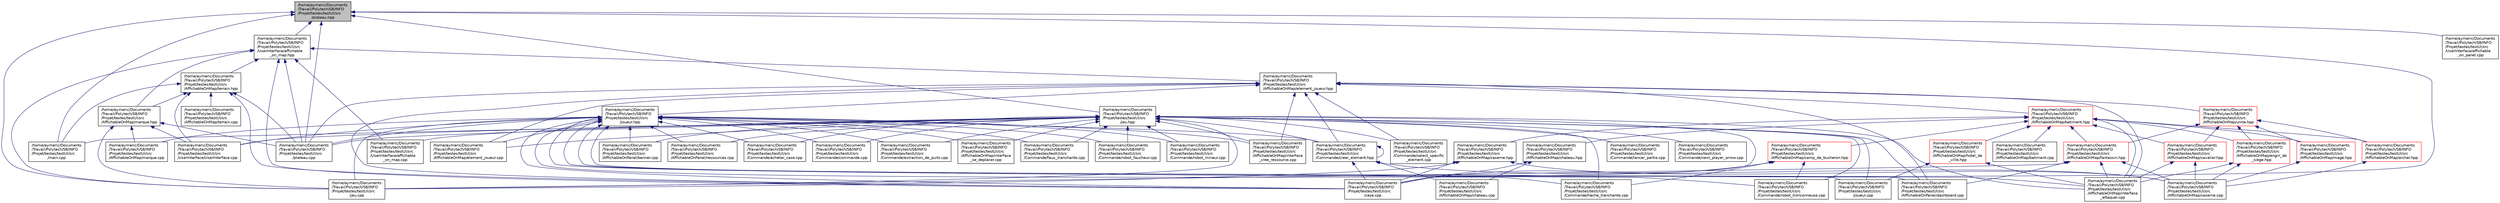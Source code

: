 digraph "/home/aymeric/Documents/Travail/Polytech/S8/INFO/Projet/testes/testUI/src/plateau.hpp"
{
 // LATEX_PDF_SIZE
  edge [fontname="Helvetica",fontsize="10",labelfontname="Helvetica",labelfontsize="10"];
  node [fontname="Helvetica",fontsize="10",shape=record];
  Node1 [label="/home/aymeric/Documents\l/Travail/Polytech/S8/INFO\l/Projet/testes/testUI/src\l/plateau.hpp",height=0.2,width=0.4,color="black", fillcolor="grey75", style="filled", fontcolor="black",tooltip=" "];
  Node1 -> Node2 [dir="back",color="midnightblue",fontsize="10",style="solid",fontname="Helvetica"];
  Node2 [label="/home/aymeric/Documents\l/Travail/Polytech/S8/INFO\l/Projet/testes/testUI/src\l/case.cpp",height=0.2,width=0.4,color="black", fillcolor="white", style="filled",URL="$case_8cpp.html",tooltip=" "];
  Node1 -> Node3 [dir="back",color="midnightblue",fontsize="10",style="solid",fontname="Helvetica"];
  Node3 [label="/home/aymeric/Documents\l/Travail/Polytech/S8/INFO\l/Projet/testes/testUI/src\l/jeu.cpp",height=0.2,width=0.4,color="black", fillcolor="white", style="filled",URL="$jeu_8cpp.html",tooltip=" "];
  Node1 -> Node4 [dir="back",color="midnightblue",fontsize="10",style="solid",fontname="Helvetica"];
  Node4 [label="/home/aymeric/Documents\l/Travail/Polytech/S8/INFO\l/Projet/testes/testUI/src\l/jeu.hpp",height=0.2,width=0.4,color="black", fillcolor="white", style="filled",URL="$jeu_8hpp.html",tooltip=" "];
  Node4 -> Node5 [dir="back",color="midnightblue",fontsize="10",style="solid",fontname="Helvetica"];
  Node5 [label="/home/aymeric/Documents\l/Travail/Polytech/S8/INFO\l/Projet/testes/testUI/src\l/AffichableOnMap/element_joueur.cpp",height=0.2,width=0.4,color="black", fillcolor="white", style="filled",URL="$element__joueur_8cpp.html",tooltip=" "];
  Node4 -> Node6 [dir="back",color="midnightblue",fontsize="10",style="solid",fontname="Helvetica"];
  Node6 [label="/home/aymeric/Documents\l/Travail/Polytech/S8/INFO\l/Projet/testes/testUI/src\l/AffichableOnMap/interface\l_attaquer.cpp",height=0.2,width=0.4,color="black", fillcolor="white", style="filled",URL="$interface__attaquer_8cpp.html",tooltip=" "];
  Node4 -> Node7 [dir="back",color="midnightblue",fontsize="10",style="solid",fontname="Helvetica"];
  Node7 [label="/home/aymeric/Documents\l/Travail/Polytech/S8/INFO\l/Projet/testes/testUI/src\l/AffichableOnMap/interface\l_cree_ressource.cpp",height=0.2,width=0.4,color="black", fillcolor="white", style="filled",URL="$interface__cree__ressource_8cpp.html",tooltip=" "];
  Node4 -> Node8 [dir="back",color="midnightblue",fontsize="10",style="solid",fontname="Helvetica"];
  Node8 [label="/home/aymeric/Documents\l/Travail/Polytech/S8/INFO\l/Projet/testes/testUI/src\l/AffichableOnMap/interface\l_se_deplacer.cpp",height=0.2,width=0.4,color="black", fillcolor="white", style="filled",URL="$interface__se__deplacer_8cpp.html",tooltip=" "];
  Node4 -> Node9 [dir="back",color="midnightblue",fontsize="10",style="solid",fontname="Helvetica"];
  Node9 [label="/home/aymeric/Documents\l/Travail/Polytech/S8/INFO\l/Projet/testes/testUI/src\l/AffichableOnPanel/banner.cpp",height=0.2,width=0.4,color="black", fillcolor="white", style="filled",URL="$banner_8cpp.html",tooltip=" "];
  Node4 -> Node10 [dir="back",color="midnightblue",fontsize="10",style="solid",fontname="Helvetica"];
  Node10 [label="/home/aymeric/Documents\l/Travail/Polytech/S8/INFO\l/Projet/testes/testUI/src\l/AffichableOnPanel/dashboard.cpp",height=0.2,width=0.4,color="black", fillcolor="white", style="filled",URL="$dashboard_8cpp.html",tooltip=" "];
  Node4 -> Node11 [dir="back",color="midnightblue",fontsize="10",style="solid",fontname="Helvetica"];
  Node11 [label="/home/aymeric/Documents\l/Travail/Polytech/S8/INFO\l/Projet/testes/testUI/src\l/AffichableOnPanel/ressources.cpp",height=0.2,width=0.4,color="black", fillcolor="white", style="filled",URL="$ressources_8cpp.html",tooltip=" "];
  Node4 -> Node2 [dir="back",color="midnightblue",fontsize="10",style="solid",fontname="Helvetica"];
  Node4 -> Node12 [dir="back",color="midnightblue",fontsize="10",style="solid",fontname="Helvetica"];
  Node12 [label="/home/aymeric/Documents\l/Travail/Polytech/S8/INFO\l/Projet/testes/testUI/src\l/Commande/acheter_case.cpp",height=0.2,width=0.4,color="black", fillcolor="white", style="filled",URL="$acheter__case_8cpp.html",tooltip=" "];
  Node4 -> Node13 [dir="back",color="midnightblue",fontsize="10",style="solid",fontname="Helvetica"];
  Node13 [label="/home/aymeric/Documents\l/Travail/Polytech/S8/INFO\l/Projet/testes/testUI/src\l/Commande/commande.cpp",height=0.2,width=0.4,color="black", fillcolor="white", style="filled",URL="$commande_8cpp.html",tooltip=" "];
  Node4 -> Node14 [dir="back",color="midnightblue",fontsize="10",style="solid",fontname="Helvetica"];
  Node14 [label="/home/aymeric/Documents\l/Travail/Polytech/S8/INFO\l/Projet/testes/testUI/src\l/Commande/creer_element.hpp",height=0.2,width=0.4,color="black", fillcolor="white", style="filled",URL="$creer__element_8hpp.html",tooltip=" "];
  Node14 -> Node15 [dir="back",color="midnightblue",fontsize="10",style="solid",fontname="Helvetica"];
  Node15 [label="/home/aymeric/Documents\l/Travail/Polytech/S8/INFO\l/Projet/testes/testUI/src\l/AffichableOnMap/caserne.cpp",height=0.2,width=0.4,color="black", fillcolor="white", style="filled",URL="$caserne_8cpp.html",tooltip=" "];
  Node14 -> Node16 [dir="back",color="midnightblue",fontsize="10",style="solid",fontname="Helvetica"];
  Node16 [label="/home/aymeric/Documents\l/Travail/Polytech/S8/INFO\l/Projet/testes/testUI/src\l/AffichableOnMap/chateau.cpp",height=0.2,width=0.4,color="black", fillcolor="white", style="filled",URL="$chateau_8cpp.html",tooltip=" "];
  Node14 -> Node2 [dir="back",color="midnightblue",fontsize="10",style="solid",fontname="Helvetica"];
  Node14 -> Node14 [dir="back",color="midnightblue",fontsize="10",style="solid",fontname="Helvetica"];
  Node4 -> Node17 [dir="back",color="midnightblue",fontsize="10",style="solid",fontname="Helvetica"];
  Node17 [label="/home/aymeric/Documents\l/Travail/Polytech/S8/INFO\l/Projet/testes/testUI/src\l/Commande/extraction_de_puits.cpp",height=0.2,width=0.4,color="black", fillcolor="white", style="filled",URL="$extraction__de__puits_8cpp.html",tooltip=" "];
  Node4 -> Node18 [dir="back",color="midnightblue",fontsize="10",style="solid",fontname="Helvetica"];
  Node18 [label="/home/aymeric/Documents\l/Travail/Polytech/S8/INFO\l/Projet/testes/testUI/src\l/Commande/faux_tranchante.cpp",height=0.2,width=0.4,color="black", fillcolor="white", style="filled",URL="$faux__tranchante_8cpp.html",tooltip=" "];
  Node4 -> Node19 [dir="back",color="midnightblue",fontsize="10",style="solid",fontname="Helvetica"];
  Node19 [label="/home/aymeric/Documents\l/Travail/Polytech/S8/INFO\l/Projet/testes/testUI/src\l/Commande/hache_tranchante.cpp",height=0.2,width=0.4,color="black", fillcolor="white", style="filled",URL="$hache__tranchante_8cpp.html",tooltip=" "];
  Node4 -> Node20 [dir="back",color="midnightblue",fontsize="10",style="solid",fontname="Helvetica"];
  Node20 [label="/home/aymeric/Documents\l/Travail/Polytech/S8/INFO\l/Projet/testes/testUI/src\l/Commande/lancer_partie.cpp",height=0.2,width=0.4,color="black", fillcolor="white", style="filled",URL="$lancer__partie_8cpp.html",tooltip=" "];
  Node4 -> Node21 [dir="back",color="midnightblue",fontsize="10",style="solid",fontname="Helvetica"];
  Node21 [label="/home/aymeric/Documents\l/Travail/Polytech/S8/INFO\l/Projet/testes/testUI/src\l/Commande/next_player_arrow.cpp",height=0.2,width=0.4,color="black", fillcolor="white", style="filled",URL="$next__player__arrow_8cpp.html",tooltip=" "];
  Node4 -> Node22 [dir="back",color="midnightblue",fontsize="10",style="solid",fontname="Helvetica"];
  Node22 [label="/home/aymeric/Documents\l/Travail/Polytech/S8/INFO\l/Projet/testes/testUI/src\l/Commande/robot_faucheur.cpp",height=0.2,width=0.4,color="black", fillcolor="white", style="filled",URL="$robot__faucheur_8cpp.html",tooltip=" "];
  Node4 -> Node23 [dir="back",color="midnightblue",fontsize="10",style="solid",fontname="Helvetica"];
  Node23 [label="/home/aymeric/Documents\l/Travail/Polytech/S8/INFO\l/Projet/testes/testUI/src\l/Commande/robot_mineur.cpp",height=0.2,width=0.4,color="black", fillcolor="white", style="filled",URL="$robot__mineur_8cpp.html",tooltip=" "];
  Node4 -> Node24 [dir="back",color="midnightblue",fontsize="10",style="solid",fontname="Helvetica"];
  Node24 [label="/home/aymeric/Documents\l/Travail/Polytech/S8/INFO\l/Projet/testes/testUI/src\l/Commande/robot_tronconneuse.cpp",height=0.2,width=0.4,color="black", fillcolor="white", style="filled",URL="$robot__tronconneuse_8cpp.html",tooltip=" "];
  Node4 -> Node25 [dir="back",color="midnightblue",fontsize="10",style="solid",fontname="Helvetica"];
  Node25 [label="/home/aymeric/Documents\l/Travail/Polytech/S8/INFO\l/Projet/testes/testUI/src\l/Commande/select_specific\l_element.cpp",height=0.2,width=0.4,color="black", fillcolor="white", style="filled",URL="$select__specific__element_8cpp.html",tooltip=" "];
  Node4 -> Node3 [dir="back",color="midnightblue",fontsize="10",style="solid",fontname="Helvetica"];
  Node4 -> Node26 [dir="back",color="midnightblue",fontsize="10",style="solid",fontname="Helvetica"];
  Node26 [label="/home/aymeric/Documents\l/Travail/Polytech/S8/INFO\l/Projet/testes/testUI/src\l/joueur.cpp",height=0.2,width=0.4,color="black", fillcolor="white", style="filled",URL="$joueur_8cpp.html",tooltip=" "];
  Node4 -> Node27 [dir="back",color="midnightblue",fontsize="10",style="solid",fontname="Helvetica"];
  Node27 [label="/home/aymeric/Documents\l/Travail/Polytech/S8/INFO\l/Projet/testes/testUI/src\l/main.cpp",height=0.2,width=0.4,color="black", fillcolor="white", style="filled",URL="$main_8cpp.html",tooltip=" "];
  Node4 -> Node28 [dir="back",color="midnightblue",fontsize="10",style="solid",fontname="Helvetica"];
  Node28 [label="/home/aymeric/Documents\l/Travail/Polytech/S8/INFO\l/Projet/testes/testUI/src\l/plateau.cpp",height=0.2,width=0.4,color="black", fillcolor="white", style="filled",URL="$plateau_8cpp.html",tooltip=" "];
  Node4 -> Node29 [dir="back",color="midnightblue",fontsize="10",style="solid",fontname="Helvetica"];
  Node29 [label="/home/aymeric/Documents\l/Travail/Polytech/S8/INFO\l/Projet/testes/testUI/src\l/UserInterface/affichable\l_on_map.cpp",height=0.2,width=0.4,color="black", fillcolor="white", style="filled",URL="$affichable__on__map_8cpp.html",tooltip=" "];
  Node4 -> Node30 [dir="back",color="midnightblue",fontsize="10",style="solid",fontname="Helvetica"];
  Node30 [label="/home/aymeric/Documents\l/Travail/Polytech/S8/INFO\l/Projet/testes/testUI/src\l/UserInterface/UserInterface.cpp",height=0.2,width=0.4,color="black", fillcolor="white", style="filled",URL="$_user_interface_8cpp.html",tooltip=" "];
  Node1 -> Node27 [dir="back",color="midnightblue",fontsize="10",style="solid",fontname="Helvetica"];
  Node1 -> Node28 [dir="back",color="midnightblue",fontsize="10",style="solid",fontname="Helvetica"];
  Node1 -> Node31 [dir="back",color="midnightblue",fontsize="10",style="solid",fontname="Helvetica"];
  Node31 [label="/home/aymeric/Documents\l/Travail/Polytech/S8/INFO\l/Projet/testes/testUI/src\l/UserInterface/affichable\l_on_map.hpp",height=0.2,width=0.4,color="black", fillcolor="white", style="filled",URL="$affichable__on__map_8hpp.html",tooltip=" "];
  Node31 -> Node32 [dir="back",color="midnightblue",fontsize="10",style="solid",fontname="Helvetica"];
  Node32 [label="/home/aymeric/Documents\l/Travail/Polytech/S8/INFO\l/Projet/testes/testUI/src\l/AffichableOnMap/element_joueur.hpp",height=0.2,width=0.4,color="black", fillcolor="white", style="filled",URL="$element__joueur_8hpp.html",tooltip=" "];
  Node32 -> Node33 [dir="back",color="midnightblue",fontsize="10",style="solid",fontname="Helvetica"];
  Node33 [label="/home/aymeric/Documents\l/Travail/Polytech/S8/INFO\l/Projet/testes/testUI/src\l/AffichableOnMap/batiment.hpp",height=0.2,width=0.4,color="red", fillcolor="white", style="filled",URL="$batiment_8hpp.html",tooltip=" "];
  Node33 -> Node34 [dir="back",color="midnightblue",fontsize="10",style="solid",fontname="Helvetica"];
  Node34 [label="/home/aymeric/Documents\l/Travail/Polytech/S8/INFO\l/Projet/testes/testUI/src\l/AffichableOnMap/archer.hpp",height=0.2,width=0.4,color="red", fillcolor="white", style="filled",URL="$archer_8hpp.html",tooltip=" "];
  Node34 -> Node15 [dir="back",color="midnightblue",fontsize="10",style="solid",fontname="Helvetica"];
  Node33 -> Node36 [dir="back",color="midnightblue",fontsize="10",style="solid",fontname="Helvetica"];
  Node36 [label="/home/aymeric/Documents\l/Travail/Polytech/S8/INFO\l/Projet/testes/testUI/src\l/AffichableOnMap/batiment.cpp",height=0.2,width=0.4,color="black", fillcolor="white", style="filled",URL="$batiment_8cpp.html",tooltip=" "];
  Node33 -> Node37 [dir="back",color="midnightblue",fontsize="10",style="solid",fontname="Helvetica"];
  Node37 [label="/home/aymeric/Documents\l/Travail/Polytech/S8/INFO\l/Projet/testes/testUI/src\l/AffichableOnMap/camp_de_bucheron.hpp",height=0.2,width=0.4,color="red", fillcolor="white", style="filled",URL="$camp__de__bucheron_8hpp.html",tooltip=" "];
  Node37 -> Node2 [dir="back",color="midnightblue",fontsize="10",style="solid",fontname="Helvetica"];
  Node37 -> Node19 [dir="back",color="midnightblue",fontsize="10",style="solid",fontname="Helvetica"];
  Node37 -> Node24 [dir="back",color="midnightblue",fontsize="10",style="solid",fontname="Helvetica"];
  Node33 -> Node39 [dir="back",color="midnightblue",fontsize="10",style="solid",fontname="Helvetica"];
  Node39 [label="/home/aymeric/Documents\l/Travail/Polytech/S8/INFO\l/Projet/testes/testUI/src\l/AffichableOnMap/caserne.hpp",height=0.2,width=0.4,color="black", fillcolor="white", style="filled",URL="$caserne_8hpp.html",tooltip=" "];
  Node39 -> Node15 [dir="back",color="midnightblue",fontsize="10",style="solid",fontname="Helvetica"];
  Node39 -> Node2 [dir="back",color="midnightblue",fontsize="10",style="solid",fontname="Helvetica"];
  Node39 -> Node3 [dir="back",color="midnightblue",fontsize="10",style="solid",fontname="Helvetica"];
  Node33 -> Node40 [dir="back",color="midnightblue",fontsize="10",style="solid",fontname="Helvetica"];
  Node40 [label="/home/aymeric/Documents\l/Travail/Polytech/S8/INFO\l/Projet/testes/testUI/src\l/AffichableOnMap/cavalier.hpp",height=0.2,width=0.4,color="red", fillcolor="white", style="filled",URL="$cavalier_8hpp.html",tooltip=" "];
  Node40 -> Node15 [dir="back",color="midnightblue",fontsize="10",style="solid",fontname="Helvetica"];
  Node40 -> Node6 [dir="back",color="midnightblue",fontsize="10",style="solid",fontname="Helvetica"];
  Node33 -> Node42 [dir="back",color="midnightblue",fontsize="10",style="solid",fontname="Helvetica"];
  Node42 [label="/home/aymeric/Documents\l/Travail/Polytech/S8/INFO\l/Projet/testes/testUI/src\l/AffichableOnMap/chateau.hpp",height=0.2,width=0.4,color="black", fillcolor="white", style="filled",URL="$chateau_8hpp.html",tooltip=" "];
  Node42 -> Node16 [dir="back",color="midnightblue",fontsize="10",style="solid",fontname="Helvetica"];
  Node42 -> Node2 [dir="back",color="midnightblue",fontsize="10",style="solid",fontname="Helvetica"];
  Node33 -> Node43 [dir="back",color="midnightblue",fontsize="10",style="solid",fontname="Helvetica"];
  Node43 [label="/home/aymeric/Documents\l/Travail/Polytech/S8/INFO\l/Projet/testes/testUI/src\l/AffichableOnMap/engin_de\l_siege.hpp",height=0.2,width=0.4,color="red", fillcolor="white", style="filled",URL="$engin__de__siege_8hpp.html",tooltip=" "];
  Node43 -> Node15 [dir="back",color="midnightblue",fontsize="10",style="solid",fontname="Helvetica"];
  Node43 -> Node6 [dir="back",color="midnightblue",fontsize="10",style="solid",fontname="Helvetica"];
  Node33 -> Node45 [dir="back",color="midnightblue",fontsize="10",style="solid",fontname="Helvetica"];
  Node45 [label="/home/aymeric/Documents\l/Travail/Polytech/S8/INFO\l/Projet/testes/testUI/src\l/AffichableOnMap/fantassin.hpp",height=0.2,width=0.4,color="red", fillcolor="white", style="filled",URL="$fantassin_8hpp.html",tooltip=" "];
  Node45 -> Node15 [dir="back",color="midnightblue",fontsize="10",style="solid",fontname="Helvetica"];
  Node45 -> Node6 [dir="back",color="midnightblue",fontsize="10",style="solid",fontname="Helvetica"];
  Node45 -> Node10 [dir="back",color="midnightblue",fontsize="10",style="solid",fontname="Helvetica"];
  Node45 -> Node3 [dir="back",color="midnightblue",fontsize="10",style="solid",fontname="Helvetica"];
  Node33 -> Node47 [dir="back",color="midnightblue",fontsize="10",style="solid",fontname="Helvetica"];
  Node47 [label="/home/aymeric/Documents\l/Travail/Polytech/S8/INFO\l/Projet/testes/testUI/src\l/AffichableOnMap/hotel_de\l_ville.hpp",height=0.2,width=0.4,color="red", fillcolor="white", style="filled",URL="$hotel__de__ville_8hpp.html",tooltip=" "];
  Node47 -> Node6 [dir="back",color="midnightblue",fontsize="10",style="solid",fontname="Helvetica"];
  Node47 -> Node26 [dir="back",color="midnightblue",fontsize="10",style="solid",fontname="Helvetica"];
  Node33 -> Node6 [dir="back",color="midnightblue",fontsize="10",style="solid",fontname="Helvetica"];
  Node33 -> Node49 [dir="back",color="midnightblue",fontsize="10",style="solid",fontname="Helvetica"];
  Node49 [label="/home/aymeric/Documents\l/Travail/Polytech/S8/INFO\l/Projet/testes/testUI/src\l/AffichableOnMap/mage.hpp",height=0.2,width=0.4,color="red", fillcolor="white", style="filled",URL="$mage_8hpp.html",tooltip=" "];
  Node49 -> Node15 [dir="back",color="midnightblue",fontsize="10",style="solid",fontname="Helvetica"];
  Node32 -> Node5 [dir="back",color="midnightblue",fontsize="10",style="solid",fontname="Helvetica"];
  Node32 -> Node6 [dir="back",color="midnightblue",fontsize="10",style="solid",fontname="Helvetica"];
  Node32 -> Node7 [dir="back",color="midnightblue",fontsize="10",style="solid",fontname="Helvetica"];
  Node32 -> Node57 [dir="back",color="midnightblue",fontsize="10",style="solid",fontname="Helvetica"];
  Node57 [label="/home/aymeric/Documents\l/Travail/Polytech/S8/INFO\l/Projet/testes/testUI/src\l/AffichableOnMap/unite.hpp",height=0.2,width=0.4,color="red", fillcolor="white", style="filled",URL="$unite_8hpp.html",tooltip=" "];
  Node57 -> Node34 [dir="back",color="midnightblue",fontsize="10",style="solid",fontname="Helvetica"];
  Node57 -> Node40 [dir="back",color="midnightblue",fontsize="10",style="solid",fontname="Helvetica"];
  Node57 -> Node43 [dir="back",color="midnightblue",fontsize="10",style="solid",fontname="Helvetica"];
  Node57 -> Node45 [dir="back",color="midnightblue",fontsize="10",style="solid",fontname="Helvetica"];
  Node57 -> Node49 [dir="back",color="midnightblue",fontsize="10",style="solid",fontname="Helvetica"];
  Node32 -> Node10 [dir="back",color="midnightblue",fontsize="10",style="solid",fontname="Helvetica"];
  Node32 -> Node2 [dir="back",color="midnightblue",fontsize="10",style="solid",fontname="Helvetica"];
  Node32 -> Node14 [dir="back",color="midnightblue",fontsize="10",style="solid",fontname="Helvetica"];
  Node32 -> Node25 [dir="back",color="midnightblue",fontsize="10",style="solid",fontname="Helvetica"];
  Node32 -> Node59 [dir="back",color="midnightblue",fontsize="10",style="solid",fontname="Helvetica"];
  Node59 [label="/home/aymeric/Documents\l/Travail/Polytech/S8/INFO\l/Projet/testes/testUI/src\l/joueur.hpp",height=0.2,width=0.4,color="black", fillcolor="white", style="filled",URL="$joueur_8hpp.html",tooltip=" "];
  Node59 -> Node5 [dir="back",color="midnightblue",fontsize="10",style="solid",fontname="Helvetica"];
  Node59 -> Node6 [dir="back",color="midnightblue",fontsize="10",style="solid",fontname="Helvetica"];
  Node59 -> Node7 [dir="back",color="midnightblue",fontsize="10",style="solid",fontname="Helvetica"];
  Node59 -> Node8 [dir="back",color="midnightblue",fontsize="10",style="solid",fontname="Helvetica"];
  Node59 -> Node60 [dir="back",color="midnightblue",fontsize="10",style="solid",fontname="Helvetica"];
  Node60 [label="/home/aymeric/Documents\l/Travail/Polytech/S8/INFO\l/Projet/testes/testUI/src\l/AffichableOnMap/marque.cpp",height=0.2,width=0.4,color="black", fillcolor="white", style="filled",URL="$marque_8cpp.html",tooltip=" "];
  Node59 -> Node9 [dir="back",color="midnightblue",fontsize="10",style="solid",fontname="Helvetica"];
  Node59 -> Node10 [dir="back",color="midnightblue",fontsize="10",style="solid",fontname="Helvetica"];
  Node59 -> Node11 [dir="back",color="midnightblue",fontsize="10",style="solid",fontname="Helvetica"];
  Node59 -> Node2 [dir="back",color="midnightblue",fontsize="10",style="solid",fontname="Helvetica"];
  Node59 -> Node12 [dir="back",color="midnightblue",fontsize="10",style="solid",fontname="Helvetica"];
  Node59 -> Node13 [dir="back",color="midnightblue",fontsize="10",style="solid",fontname="Helvetica"];
  Node59 -> Node14 [dir="back",color="midnightblue",fontsize="10",style="solid",fontname="Helvetica"];
  Node59 -> Node17 [dir="back",color="midnightblue",fontsize="10",style="solid",fontname="Helvetica"];
  Node59 -> Node18 [dir="back",color="midnightblue",fontsize="10",style="solid",fontname="Helvetica"];
  Node59 -> Node19 [dir="back",color="midnightblue",fontsize="10",style="solid",fontname="Helvetica"];
  Node59 -> Node22 [dir="back",color="midnightblue",fontsize="10",style="solid",fontname="Helvetica"];
  Node59 -> Node23 [dir="back",color="midnightblue",fontsize="10",style="solid",fontname="Helvetica"];
  Node59 -> Node24 [dir="back",color="midnightblue",fontsize="10",style="solid",fontname="Helvetica"];
  Node59 -> Node3 [dir="back",color="midnightblue",fontsize="10",style="solid",fontname="Helvetica"];
  Node59 -> Node26 [dir="back",color="midnightblue",fontsize="10",style="solid",fontname="Helvetica"];
  Node59 -> Node28 [dir="back",color="midnightblue",fontsize="10",style="solid",fontname="Helvetica"];
  Node59 -> Node30 [dir="back",color="midnightblue",fontsize="10",style="solid",fontname="Helvetica"];
  Node32 -> Node28 [dir="back",color="midnightblue",fontsize="10",style="solid",fontname="Helvetica"];
  Node31 -> Node61 [dir="back",color="midnightblue",fontsize="10",style="solid",fontname="Helvetica"];
  Node61 [label="/home/aymeric/Documents\l/Travail/Polytech/S8/INFO\l/Projet/testes/testUI/src\l/AffichableOnMap/marque.hpp",height=0.2,width=0.4,color="black", fillcolor="white", style="filled",URL="$marque_8hpp.html",tooltip=" "];
  Node61 -> Node60 [dir="back",color="midnightblue",fontsize="10",style="solid",fontname="Helvetica"];
  Node61 -> Node3 [dir="back",color="midnightblue",fontsize="10",style="solid",fontname="Helvetica"];
  Node61 -> Node28 [dir="back",color="midnightblue",fontsize="10",style="solid",fontname="Helvetica"];
  Node61 -> Node30 [dir="back",color="midnightblue",fontsize="10",style="solid",fontname="Helvetica"];
  Node31 -> Node62 [dir="back",color="midnightblue",fontsize="10",style="solid",fontname="Helvetica"];
  Node62 [label="/home/aymeric/Documents\l/Travail/Polytech/S8/INFO\l/Projet/testes/testUI/src\l/AffichableOnMap/terrain.hpp",height=0.2,width=0.4,color="black", fillcolor="white", style="filled",URL="$terrain_8hpp.html",tooltip=" "];
  Node62 -> Node61 [dir="back",color="midnightblue",fontsize="10",style="solid",fontname="Helvetica"];
  Node62 -> Node63 [dir="back",color="midnightblue",fontsize="10",style="solid",fontname="Helvetica"];
  Node63 [label="/home/aymeric/Documents\l/Travail/Polytech/S8/INFO\l/Projet/testes/testUI/src\l/AffichableOnMap/terrain.cpp",height=0.2,width=0.4,color="black", fillcolor="white", style="filled",URL="$terrain_8cpp.html",tooltip=" "];
  Node62 -> Node2 [dir="back",color="midnightblue",fontsize="10",style="solid",fontname="Helvetica"];
  Node62 -> Node27 [dir="back",color="midnightblue",fontsize="10",style="solid",fontname="Helvetica"];
  Node62 -> Node28 [dir="back",color="midnightblue",fontsize="10",style="solid",fontname="Helvetica"];
  Node62 -> Node30 [dir="back",color="midnightblue",fontsize="10",style="solid",fontname="Helvetica"];
  Node31 -> Node2 [dir="back",color="midnightblue",fontsize="10",style="solid",fontname="Helvetica"];
  Node31 -> Node3 [dir="back",color="midnightblue",fontsize="10",style="solid",fontname="Helvetica"];
  Node31 -> Node28 [dir="back",color="midnightblue",fontsize="10",style="solid",fontname="Helvetica"];
  Node31 -> Node29 [dir="back",color="midnightblue",fontsize="10",style="solid",fontname="Helvetica"];
  Node1 -> Node64 [dir="back",color="midnightblue",fontsize="10",style="solid",fontname="Helvetica"];
  Node64 [label="/home/aymeric/Documents\l/Travail/Polytech/S8/INFO\l/Projet/testes/testUI/src\l/UserInterface/affichable\l_on_panel.cpp",height=0.2,width=0.4,color="black", fillcolor="white", style="filled",URL="$affichable__on__panel_8cpp.html",tooltip=" "];
}

